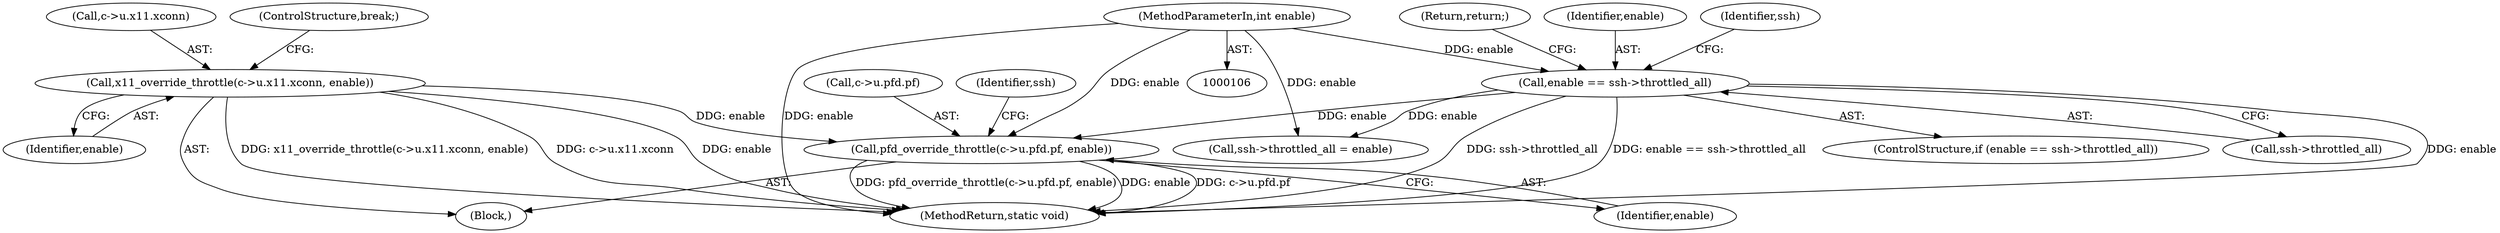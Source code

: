 digraph "0_tartarus_4ff22863d895cb7ebfced4cf923a012a614adaa8@pointer" {
"1000172" [label="(Call,pfd_override_throttle(c->u.pfd.pf, enable))"];
"1000159" [label="(Call,x11_override_throttle(c->u.x11.xconn, enable))"];
"1000108" [label="(MethodParameterIn,int enable)"];
"1000114" [label="(Call,enable == ssh->throttled_all)"];
"1000113" [label="(ControlStructure,if (enable == ssh->throttled_all))"];
"1000173" [label="(Call,c->u.pfd.pf)"];
"1000116" [label="(Call,ssh->throttled_all)"];
"1000115" [label="(Identifier,enable)"];
"1000376" [label="(MethodReturn,static void)"];
"1000122" [label="(Identifier,ssh)"];
"1000156" [label="(Block,)"];
"1000114" [label="(Call,enable == ssh->throttled_all)"];
"1000172" [label="(Call,pfd_override_throttle(c->u.pfd.pf, enable))"];
"1000159" [label="(Call,x11_override_throttle(c->u.x11.xconn, enable))"];
"1000160" [label="(Call,c->u.x11.xconn)"];
"1000120" [label="(Call,ssh->throttled_all = enable)"];
"1000119" [label="(Return,return;)"];
"1000167" [label="(Identifier,enable)"];
"1000168" [label="(ControlStructure,break;)"];
"1000108" [label="(MethodParameterIn,int enable)"];
"1000184" [label="(Identifier,ssh)"];
"1000180" [label="(Identifier,enable)"];
"1000172" -> "1000156"  [label="AST: "];
"1000172" -> "1000180"  [label="CFG: "];
"1000173" -> "1000172"  [label="AST: "];
"1000180" -> "1000172"  [label="AST: "];
"1000184" -> "1000172"  [label="CFG: "];
"1000172" -> "1000376"  [label="DDG: pfd_override_throttle(c->u.pfd.pf, enable)"];
"1000172" -> "1000376"  [label="DDG: enable"];
"1000172" -> "1000376"  [label="DDG: c->u.pfd.pf"];
"1000159" -> "1000172"  [label="DDG: enable"];
"1000108" -> "1000172"  [label="DDG: enable"];
"1000114" -> "1000172"  [label="DDG: enable"];
"1000159" -> "1000156"  [label="AST: "];
"1000159" -> "1000167"  [label="CFG: "];
"1000160" -> "1000159"  [label="AST: "];
"1000167" -> "1000159"  [label="AST: "];
"1000168" -> "1000159"  [label="CFG: "];
"1000159" -> "1000376"  [label="DDG: x11_override_throttle(c->u.x11.xconn, enable)"];
"1000159" -> "1000376"  [label="DDG: c->u.x11.xconn"];
"1000159" -> "1000376"  [label="DDG: enable"];
"1000108" -> "1000106"  [label="AST: "];
"1000108" -> "1000376"  [label="DDG: enable"];
"1000108" -> "1000114"  [label="DDG: enable"];
"1000108" -> "1000120"  [label="DDG: enable"];
"1000114" -> "1000113"  [label="AST: "];
"1000114" -> "1000116"  [label="CFG: "];
"1000115" -> "1000114"  [label="AST: "];
"1000116" -> "1000114"  [label="AST: "];
"1000119" -> "1000114"  [label="CFG: "];
"1000122" -> "1000114"  [label="CFG: "];
"1000114" -> "1000376"  [label="DDG: ssh->throttled_all"];
"1000114" -> "1000376"  [label="DDG: enable == ssh->throttled_all"];
"1000114" -> "1000376"  [label="DDG: enable"];
"1000114" -> "1000120"  [label="DDG: enable"];
}
